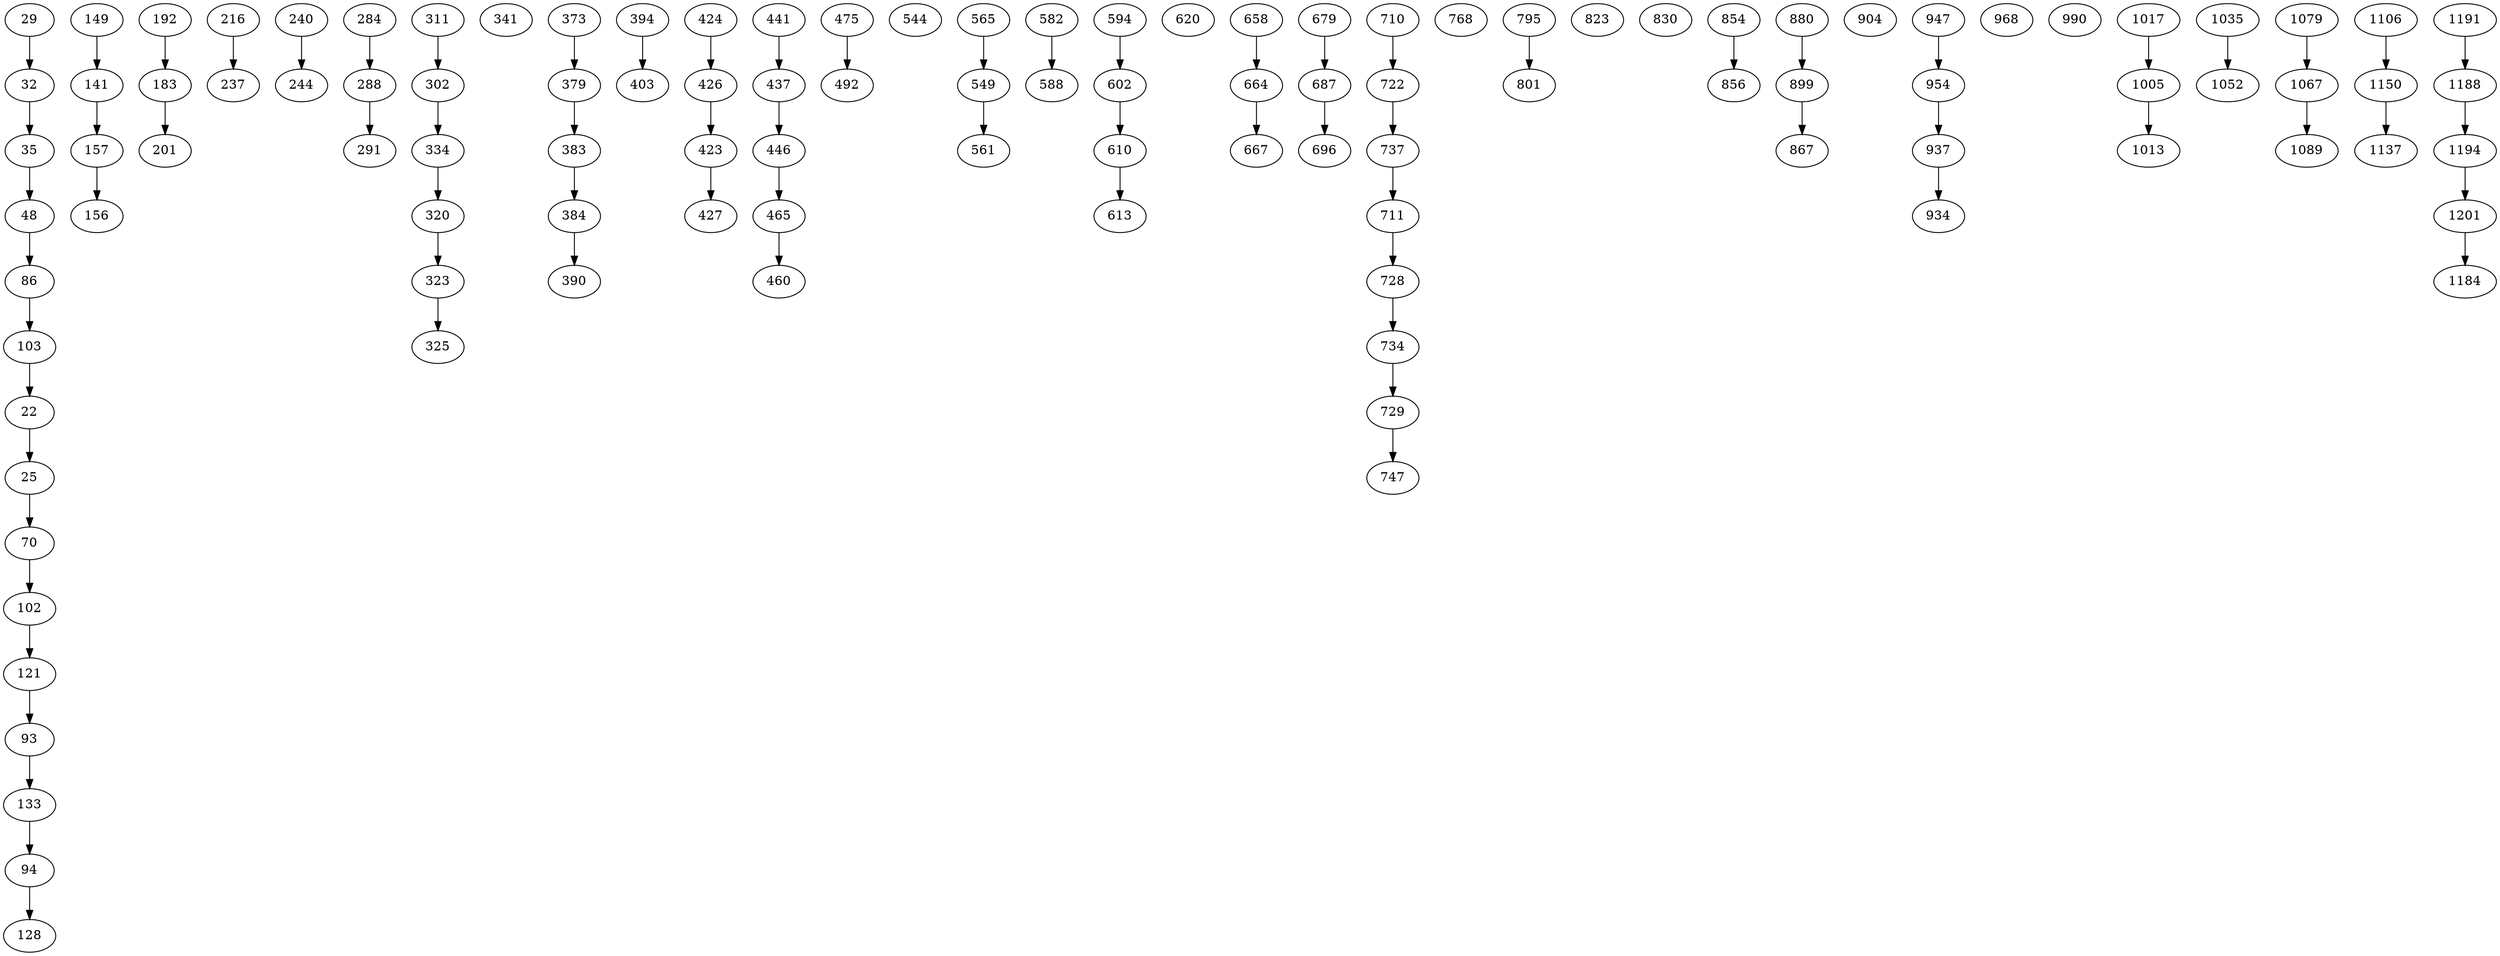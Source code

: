strict digraph  {
29 [contraction="{80: {'contraction': {3: {'contraction': {18: {'contraction': {27: {'contraction': {36: {'contraction': {7: {}}}}}}}}}}}}"];
32;
35;
48 [contraction="{69: {}}"];
86;
103 [contraction="{6: {}}"];
22;
25 [contraction="{26: {}}"];
70;
102;
121;
93 [contraction="{97: {}}"];
133;
94;
128;
149;
141;
157;
156 [contraction="{171: {}}"];
192 [contraction="{195: {}}"];
183;
201 [contraction="{207: {}}"];
216 [contraction="{231: {}}"];
237;
240 [contraction="{239: {'contraction': {242: {}}}}"];
244 [contraction="{255: {'contraction': {258: {'contraction': {256: {'contraction': {257: {}}}}}}}}"];
288;
284;
291;
311;
302;
334 [contraction="{299: {}}"];
320;
323;
325;
341 [contraction="{362: {'contraction': {366: {}}}}"];
373 [contraction="{376: {}}"];
379;
383;
384;
390;
394 [contraction="{409: {}}"];
403;
424;
426;
423;
427;
441;
437;
446;
465;
460;
475 [contraction="{479: {}}"];
492 [contraction="{483: {}}"];
544 [contraction="{520: {'contraction': {523: {}}}}"];
565;
549 [contraction="{548: {'contraction': {569: {}}}}"];
561 [contraction="{552: {}}"];
582;
588 [contraction="{584: {}}"];
594;
602;
610 [contraction="{609: {}}"];
613;
620 [contraction="{636: {}}"];
658 [contraction="{659: {}}"];
664;
667 [contraction="{673: {'contraction': {672: {}}}}"];
679;
687;
696 [contraction="{695: {'contraction': {699: {}}}}"];
710;
722;
737;
711;
728;
734 [contraction="{725: {}}"];
729;
747;
768;
795;
801;
823;
830 [contraction="{835: {}}"];
854;
856;
880 [contraction="{886: {'contraction': {900: {'contraction': {868: {'contraction': {895: {}}}}}}}}"];
899;
867;
904 [contraction="{912: {'contraction': {916: {}}}}"];
947;
954;
937;
934;
968 [contraction="{966: {'contraction': {967: {}}}}"];
990 [contraction="{991: {'contraction': {989: {}}}}"];
1017 [contraction="{1014: {'contraction': {1016: {'contraction': {1020: {'contraction': {1023: {}}}}}}}}"];
1005;
1013 [contraction="{1019: {}}"];
1035 [contraction="{1034: {}}"];
1052;
1079;
1067;
1089;
1106 [contraction="{1162: {}}"];
1150;
1137;
1191;
1188;
1194;
1201;
1184 [contraction="{1204: {'contraction': {1180: {'contraction': {1176: {}}}}}}"];
29 -> 32  [action=""];
32 -> 35  [action=""];
35 -> 48  [action=""];
48 -> 86  [action=""];
86 -> 103  [action=""];
103 -> 22  [action=""];
22 -> 25  [action=""];
25 -> 70  [action=""];
70 -> 102  [action=""];
102 -> 121  [action=""];
121 -> 93  [action=""];
93 -> 133  [action=""];
133 -> 94  [action=""];
94 -> 128  [action=""];
149 -> 141  [action=""];
141 -> 157  [action=""];
157 -> 156  [action=""];
192 -> 183  [action=""];
183 -> 201  [action=""];
216 -> 237  [action=""];
240 -> 244  [action=""];
288 -> 291  [action=""];
284 -> 288  [action=""];
311 -> 302  [action=""];
302 -> 334  [action=""];
334 -> 320  [action=""];
320 -> 323  [action=""];
323 -> 325  [action=""];
373 -> 379  [action=""];
379 -> 383  [action=""];
383 -> 384  [action=""];
384 -> 390  [action=""];
394 -> 403  [action=""];
424 -> 426  [action=""];
426 -> 423  [action=""];
423 -> 427  [action=""];
441 -> 437  [action=""];
437 -> 446  [action=""];
446 -> 465  [action=""];
465 -> 460  [action=""];
475 -> 492  [action=""];
565 -> 549  [action=""];
549 -> 561  [action=""];
582 -> 588  [action=""];
594 -> 602  [action=""];
602 -> 610  [action=""];
610 -> 613  [action=""];
658 -> 664  [action=""];
664 -> 667  [action=""];
679 -> 687  [action=""];
687 -> 696  [action=""];
710 -> 722  [action=""];
722 -> 737  [action=""];
737 -> 711  [action=""];
711 -> 728  [action=""];
728 -> 734  [action=""];
734 -> 729  [action=""];
729 -> 747  [action=""];
795 -> 801  [action=""];
854 -> 856  [action=""];
880 -> 899  [action=""];
899 -> 867  [action=""];
947 -> 954  [action=""];
954 -> 937  [action=""];
937 -> 934  [action=""];
1017 -> 1005  [action=""];
1005 -> 1013  [action=""];
1035 -> 1052  [action=""];
1079 -> 1067  [action=""];
1067 -> 1089  [action=""];
1106 -> 1150  [action=""];
1150 -> 1137  [action=""];
1191 -> 1188  [action=""];
1188 -> 1194  [action=""];
1194 -> 1201  [action=""];
1201 -> 1184  [action=""];
}
